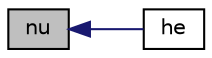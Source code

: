 digraph "nu"
{
  bgcolor="transparent";
  edge [fontname="Helvetica",fontsize="10",labelfontname="Helvetica",labelfontsize="10"];
  node [fontname="Helvetica",fontsize="10",shape=record];
  rankdir="LR";
  Node87 [label="nu",height=0.2,width=0.4,color="black", fillcolor="grey75", style="filled", fontcolor="black"];
  Node87 -> Node88 [dir="back",color="midnightblue",fontsize="10",style="solid",fontname="Helvetica"];
  Node88 [label="he",height=0.2,width=0.4,color="black",URL="$a32997.html#a51e4b78e8fa1d1a773486d834cb2be8e",tooltip="Enthalpy/Internal energy [J/kg]. "];
}
